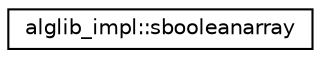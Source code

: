 digraph "Graphical Class Hierarchy"
{
  edge [fontname="Helvetica",fontsize="10",labelfontname="Helvetica",labelfontsize="10"];
  node [fontname="Helvetica",fontsize="10",shape=record];
  rankdir="LR";
  Node0 [label="alglib_impl::sbooleanarray",height=0.2,width=0.4,color="black", fillcolor="white", style="filled",URL="$structalglib__impl_1_1sbooleanarray.html"];
}
